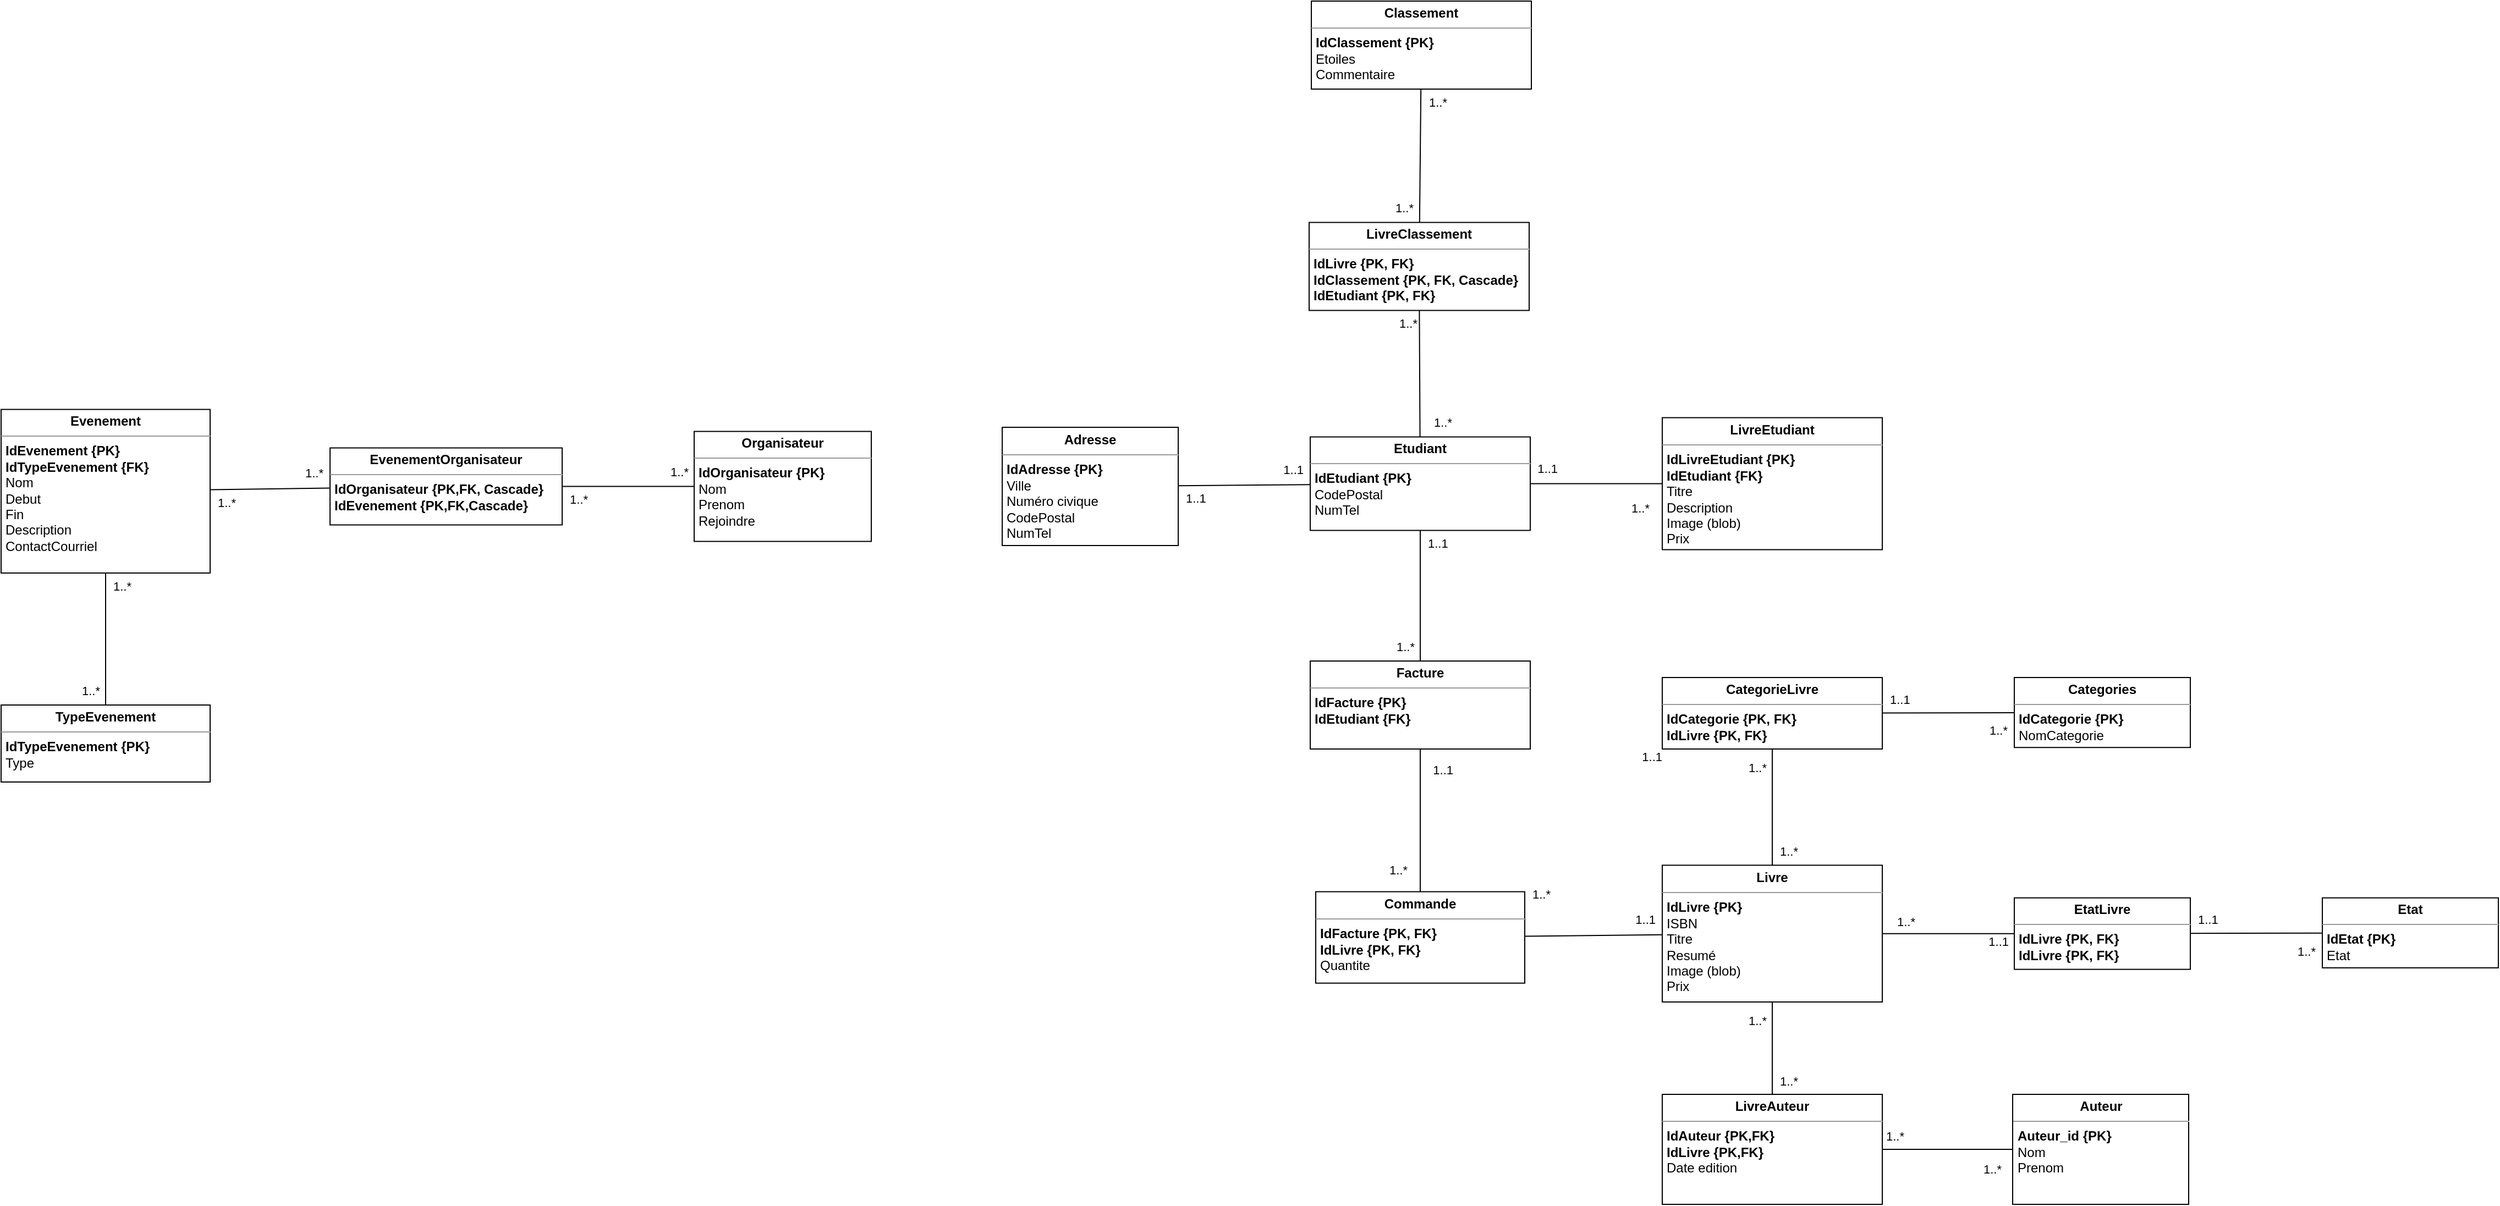 <mxfile version="20.2.3" type="device" pages="2"><diagram id="iwH2O_QTUh5a6SdmUGN0" name="brouillon"><mxGraphModel dx="5434" dy="2378" grid="1" gridSize="10" guides="1" tooltips="1" connect="1" arrows="1" fold="1" page="1" pageScale="1" pageWidth="850" pageHeight="1100" math="0" shadow="0"><root><mxCell id="0"/><mxCell id="1" parent="0"/><mxCell id="6iWTKdFkWMJCKiSLn3Lw-4" value="&lt;p style=&quot;margin: 0px ; margin-top: 4px ; text-align: center&quot;&gt;&lt;b&gt;Etudiant&lt;/b&gt;&lt;/p&gt;&lt;hr size=&quot;1&quot;&gt;&lt;p style=&quot;margin: 0px ; margin-left: 4px&quot;&gt;&lt;b&gt;IdEtudiant {PK}&lt;/b&gt;&lt;/p&gt;&lt;p style=&quot;margin: 0px ; margin-left: 4px&quot;&gt;CodePostal&lt;/p&gt;&lt;p style=&quot;margin: 0px ; margin-left: 4px&quot;&gt;NumTel&lt;/p&gt;" style="verticalAlign=top;align=left;overflow=fill;fontSize=12;fontFamily=Helvetica;html=1;" parent="1" vertex="1"><mxGeometry x="-2720" y="156.25" width="200" height="85" as="geometry"/></mxCell><mxCell id="6iWTKdFkWMJCKiSLn3Lw-7" value="" style="endArrow=none;html=1;rounded=0;endFill=0;" parent="1" source="B-C1AfkjSMXvcBNdBknn-12" target="6iWTKdFkWMJCKiSLn3Lw-4" edge="1"><mxGeometry relative="1" as="geometry"><mxPoint x="-2650" y="260" as="sourcePoint"/><mxPoint x="-2855" y="313.62" as="targetPoint"/></mxGeometry></mxCell><mxCell id="6iWTKdFkWMJCKiSLn3Lw-9" value="1..1" style="edgeLabel;resizable=0;html=1;align=left;verticalAlign=bottom;" parent="6iWTKdFkWMJCKiSLn3Lw-7" connectable="0" vertex="1"><mxGeometry x="-1" relative="1" as="geometry"><mxPoint x="5" y="20" as="offset"/></mxGeometry></mxCell><mxCell id="6iWTKdFkWMJCKiSLn3Lw-10" value="1..1" style="edgeLabel;resizable=0;html=1;align=right;verticalAlign=bottom;" parent="6iWTKdFkWMJCKiSLn3Lw-7" connectable="0" vertex="1"><mxGeometry x="1" relative="1" as="geometry"><mxPoint x="-5" y="-5" as="offset"/></mxGeometry></mxCell><mxCell id="6iWTKdFkWMJCKiSLn3Lw-11" value="&lt;p style=&quot;margin: 0px ; margin-top: 4px ; text-align: center&quot;&gt;&lt;b&gt;LivreClassement&lt;/b&gt;&lt;/p&gt;&lt;hr size=&quot;1&quot;&gt;&lt;p style=&quot;margin: 0px 0px 0px 4px;&quot;&gt;&lt;b&gt;IdLivre {PK, FK}&lt;/b&gt;&lt;/p&gt;&lt;p style=&quot;margin: 0px 0px 0px 4px;&quot;&gt;&lt;b&gt;IdClassement {PK, FK, Cascade}&lt;/b&gt;&lt;/p&gt;&lt;p style=&quot;margin: 0px 0px 0px 4px;&quot;&gt;&lt;b&gt;IdEtudiant {PK, FK}&lt;/b&gt;&lt;/p&gt;" style="verticalAlign=top;align=left;overflow=fill;fontSize=12;fontFamily=Helvetica;html=1;" parent="1" vertex="1"><mxGeometry x="-2721" y="-38.75" width="200" height="80" as="geometry"/></mxCell><mxCell id="6iWTKdFkWMJCKiSLn3Lw-12" value="" style="endArrow=none;html=1;rounded=0;endFill=0;" parent="1" source="6iWTKdFkWMJCKiSLn3Lw-11" target="6iWTKdFkWMJCKiSLn3Lw-4" edge="1"><mxGeometry relative="1" as="geometry"><mxPoint x="-2440" y="50" as="sourcePoint"/><mxPoint x="-2440" y="135.25" as="targetPoint"/></mxGeometry></mxCell><mxCell id="6iWTKdFkWMJCKiSLn3Lw-13" value="1..*" style="edgeLabel;resizable=0;html=1;align=left;verticalAlign=bottom;" parent="6iWTKdFkWMJCKiSLn3Lw-12" connectable="0" vertex="1"><mxGeometry x="-1" relative="1" as="geometry"><mxPoint x="-20" y="20" as="offset"/></mxGeometry></mxCell><mxCell id="6iWTKdFkWMJCKiSLn3Lw-14" value="1..*" style="edgeLabel;resizable=0;html=1;align=right;verticalAlign=bottom;" parent="6iWTKdFkWMJCKiSLn3Lw-12" connectable="0" vertex="1"><mxGeometry x="1" relative="1" as="geometry"><mxPoint x="30" y="-5" as="offset"/></mxGeometry></mxCell><mxCell id="6iWTKdFkWMJCKiSLn3Lw-16" value="&lt;p style=&quot;margin: 0px ; margin-top: 4px ; text-align: center&quot;&gt;&lt;b&gt;Classement&lt;/b&gt;&lt;/p&gt;&lt;hr size=&quot;1&quot;&gt;&lt;p style=&quot;margin: 0px 0px 0px 4px;&quot;&gt;&lt;b&gt;IdClassement {PK}&lt;/b&gt;&lt;/p&gt;&lt;p style=&quot;margin: 0px 0px 0px 4px;&quot;&gt;Etoiles&lt;/p&gt;&lt;p style=&quot;margin: 0px 0px 0px 4px;&quot;&gt;Commentaire&lt;/p&gt;" style="verticalAlign=top;align=left;overflow=fill;fontSize=12;fontFamily=Helvetica;html=1;" parent="1" vertex="1"><mxGeometry x="-2719" y="-240" width="200" height="80" as="geometry"/></mxCell><mxCell id="6iWTKdFkWMJCKiSLn3Lw-17" value="" style="endArrow=none;html=1;rounded=0;endFill=0;" parent="1" source="6iWTKdFkWMJCKiSLn3Lw-16" target="6iWTKdFkWMJCKiSLn3Lw-11" edge="1"><mxGeometry relative="1" as="geometry"><mxPoint x="-2025" y="190" as="sourcePoint"/><mxPoint x="-2025" y="275" as="targetPoint"/></mxGeometry></mxCell><mxCell id="6iWTKdFkWMJCKiSLn3Lw-18" value="1..*" style="edgeLabel;resizable=0;html=1;align=left;verticalAlign=bottom;" parent="6iWTKdFkWMJCKiSLn3Lw-17" connectable="0" vertex="1"><mxGeometry x="-1" relative="1" as="geometry"><mxPoint x="5" y="20" as="offset"/></mxGeometry></mxCell><mxCell id="6iWTKdFkWMJCKiSLn3Lw-19" value="1..*" style="edgeLabel;resizable=0;html=1;align=right;verticalAlign=bottom;" parent="6iWTKdFkWMJCKiSLn3Lw-17" connectable="0" vertex="1"><mxGeometry x="1" relative="1" as="geometry"><mxPoint x="-5" y="-5" as="offset"/></mxGeometry></mxCell><mxCell id="6iWTKdFkWMJCKiSLn3Lw-20" value="&lt;p style=&quot;margin: 0px ; margin-top: 4px ; text-align: center&quot;&gt;&lt;b&gt;LivreEtudiant&lt;/b&gt;&lt;/p&gt;&lt;hr size=&quot;1&quot;&gt;&lt;p style=&quot;margin: 0px 0px 0px 4px;&quot;&gt;&lt;b&gt;IdLivreEtudiant {PK}&lt;/b&gt;&lt;/p&gt;&lt;p style=&quot;margin: 0px 0px 0px 4px;&quot;&gt;&lt;b&gt;IdEtudiant {FK}&lt;/b&gt;&lt;/p&gt;&lt;p style=&quot;margin: 0px 0px 0px 4px;&quot;&gt;Titre&lt;/p&gt;&lt;p style=&quot;margin: 0px 0px 0px 4px;&quot;&gt;Description&lt;br&gt;Image (blob)&lt;/p&gt;&lt;p style=&quot;margin: 0px 0px 0px 4px;&quot;&gt;Prix&lt;/p&gt;" style="verticalAlign=top;align=left;overflow=fill;fontSize=12;fontFamily=Helvetica;html=1;" parent="1" vertex="1"><mxGeometry x="-2400" y="138.75" width="200" height="120" as="geometry"/></mxCell><mxCell id="6iWTKdFkWMJCKiSLn3Lw-21" value="" style="endArrow=none;html=1;rounded=0;endFill=0;" parent="1" source="6iWTKdFkWMJCKiSLn3Lw-20" target="6iWTKdFkWMJCKiSLn3Lw-4" edge="1"><mxGeometry relative="1" as="geometry"><mxPoint x="-2595" y="70" as="sourcePoint"/><mxPoint x="-2595" y="155" as="targetPoint"/></mxGeometry></mxCell><mxCell id="6iWTKdFkWMJCKiSLn3Lw-22" value="1..*" style="edgeLabel;resizable=0;html=1;align=left;verticalAlign=bottom;" parent="6iWTKdFkWMJCKiSLn3Lw-21" connectable="0" vertex="1"><mxGeometry x="-1" relative="1" as="geometry"><mxPoint x="-30" y="31" as="offset"/></mxGeometry></mxCell><mxCell id="6iWTKdFkWMJCKiSLn3Lw-23" value="1..1" style="edgeLabel;resizable=0;html=1;align=right;verticalAlign=bottom;" parent="6iWTKdFkWMJCKiSLn3Lw-21" connectable="0" vertex="1"><mxGeometry x="1" relative="1" as="geometry"><mxPoint x="25" y="-5" as="offset"/></mxGeometry></mxCell><mxCell id="6iWTKdFkWMJCKiSLn3Lw-24" value="&lt;p style=&quot;margin: 0px ; margin-top: 4px ; text-align: center&quot;&gt;&lt;b&gt;Facture&lt;/b&gt;&lt;/p&gt;&lt;hr size=&quot;1&quot;&gt;&lt;p style=&quot;margin: 0px ; margin-left: 4px&quot;&gt;&lt;b&gt;IdFacture {PK}&lt;/b&gt;&lt;/p&gt;&lt;p style=&quot;margin: 0px ; margin-left: 4px&quot;&gt;&lt;b&gt;IdEtudiant {FK}&lt;/b&gt;&lt;/p&gt;" style="verticalAlign=top;align=left;overflow=fill;fontSize=12;fontFamily=Helvetica;html=1;" parent="1" vertex="1"><mxGeometry x="-2720" y="360" width="200" height="80" as="geometry"/></mxCell><mxCell id="6iWTKdFkWMJCKiSLn3Lw-32" value="" style="endArrow=none;html=1;rounded=0;endFill=0;" parent="1" source="6iWTKdFkWMJCKiSLn3Lw-4" target="6iWTKdFkWMJCKiSLn3Lw-24" edge="1"><mxGeometry relative="1" as="geometry"><mxPoint x="-2605" y="410" as="sourcePoint"/><mxPoint x="-2335" y="435.25" as="targetPoint"/></mxGeometry></mxCell><mxCell id="6iWTKdFkWMJCKiSLn3Lw-33" value="1..1" style="edgeLabel;resizable=0;html=1;align=left;verticalAlign=bottom;" parent="6iWTKdFkWMJCKiSLn3Lw-32" connectable="0" vertex="1"><mxGeometry x="-1" relative="1" as="geometry"><mxPoint x="5" y="20" as="offset"/></mxGeometry></mxCell><mxCell id="6iWTKdFkWMJCKiSLn3Lw-34" value="1..*" style="edgeLabel;resizable=0;html=1;align=right;verticalAlign=bottom;" parent="6iWTKdFkWMJCKiSLn3Lw-32" connectable="0" vertex="1"><mxGeometry x="1" relative="1" as="geometry"><mxPoint x="-5" y="-5" as="offset"/></mxGeometry></mxCell><mxCell id="6iWTKdFkWMJCKiSLn3Lw-35" value="&lt;p style=&quot;margin: 0px ; margin-top: 4px ; text-align: center&quot;&gt;&lt;b&gt;Commande&lt;/b&gt;&lt;/p&gt;&lt;hr size=&quot;1&quot;&gt;&lt;p style=&quot;margin: 0px ; margin-left: 4px&quot;&gt;&lt;b style=&quot;background-color: initial;&quot;&gt;IdFacture {PK, FK}&lt;/b&gt;&lt;br&gt;&lt;/p&gt;&lt;p style=&quot;margin: 0px ; margin-left: 4px&quot;&gt;&lt;b&gt;IdLivre {PK, FK}&lt;/b&gt;&lt;/p&gt;&lt;p style=&quot;margin: 0px ; margin-left: 4px&quot;&gt;Quantite&lt;/p&gt;" style="verticalAlign=top;align=left;overflow=fill;fontSize=12;fontFamily=Helvetica;html=1;" parent="1" vertex="1"><mxGeometry x="-2715" y="569.75" width="190" height="83.12" as="geometry"/></mxCell><mxCell id="6iWTKdFkWMJCKiSLn3Lw-42" value="" style="endArrow=none;html=1;rounded=0;endFill=0;" parent="1" source="6iWTKdFkWMJCKiSLn3Lw-35" target="6iWTKdFkWMJCKiSLn3Lw-24" edge="1"><mxGeometry relative="1" as="geometry"><mxPoint x="-2170" y="360" as="sourcePoint"/><mxPoint x="-2050" y="200.766" as="targetPoint"/></mxGeometry></mxCell><mxCell id="6iWTKdFkWMJCKiSLn3Lw-43" value="1..*" style="edgeLabel;resizable=0;html=1;align=left;verticalAlign=bottom;" parent="6iWTKdFkWMJCKiSLn3Lw-42" connectable="0" vertex="1"><mxGeometry x="-1" relative="1" as="geometry"><mxPoint x="-30" y="-11" as="offset"/></mxGeometry></mxCell><mxCell id="6iWTKdFkWMJCKiSLn3Lw-44" value="1..1" style="edgeLabel;resizable=0;html=1;align=right;verticalAlign=bottom;" parent="6iWTKdFkWMJCKiSLn3Lw-42" connectable="0" vertex="1"><mxGeometry x="1" relative="1" as="geometry"><mxPoint x="30" y="28" as="offset"/></mxGeometry></mxCell><mxCell id="6iWTKdFkWMJCKiSLn3Lw-45" value="&lt;p style=&quot;margin: 0px ; margin-top: 4px ; text-align: center&quot;&gt;&lt;b&gt;Livre&lt;/b&gt;&lt;/p&gt;&lt;hr size=&quot;1&quot;&gt;&lt;p style=&quot;margin: 0px ; margin-left: 4px&quot;&gt;&lt;b&gt;IdLivre {PK}&lt;/b&gt;&lt;/p&gt;&lt;p style=&quot;margin: 0px ; margin-left: 4px&quot;&gt;ISBN&lt;/p&gt;&lt;p style=&quot;margin: 0px ; margin-left: 4px&quot;&gt;Titre&lt;/p&gt;&lt;p style=&quot;margin: 0px ; margin-left: 4px&quot;&gt;Resumé&lt;/p&gt;&lt;p style=&quot;margin: 0px ; margin-left: 4px&quot;&gt;Image (blob)&lt;/p&gt;&lt;p style=&quot;margin: 0px ; margin-left: 4px&quot;&gt;Prix&lt;/p&gt;" style="verticalAlign=top;align=left;overflow=fill;fontSize=12;fontFamily=Helvetica;html=1;" parent="1" vertex="1"><mxGeometry x="-2400" y="545.68" width="200" height="124.32" as="geometry"/></mxCell><mxCell id="6iWTKdFkWMJCKiSLn3Lw-49" value="" style="endArrow=none;html=1;rounded=0;endFill=0;" parent="1" source="6iWTKdFkWMJCKiSLn3Lw-35" target="6iWTKdFkWMJCKiSLn3Lw-45" edge="1"><mxGeometry relative="1" as="geometry"><mxPoint x="-2160" y="211.734" as="sourcePoint"/><mxPoint x="-2040" y="210.766" as="targetPoint"/></mxGeometry></mxCell><mxCell id="6iWTKdFkWMJCKiSLn3Lw-50" value="1..*" style="edgeLabel;resizable=0;html=1;align=left;verticalAlign=bottom;" parent="6iWTKdFkWMJCKiSLn3Lw-49" connectable="0" vertex="1"><mxGeometry x="-1" relative="1" as="geometry"><mxPoint x="5" y="-30" as="offset"/></mxGeometry></mxCell><mxCell id="6iWTKdFkWMJCKiSLn3Lw-51" value="1..1" style="edgeLabel;resizable=0;html=1;align=right;verticalAlign=bottom;" parent="6iWTKdFkWMJCKiSLn3Lw-49" connectable="0" vertex="1"><mxGeometry x="1" relative="1" as="geometry"><mxPoint x="-5" y="-5" as="offset"/></mxGeometry></mxCell><mxCell id="bp3G4d2SeZ4Gl690utGf-1" value="&lt;p style=&quot;margin: 0px ; margin-top: 4px ; text-align: center&quot;&gt;&lt;b&gt;EtatLivre&lt;/b&gt;&lt;/p&gt;&lt;hr size=&quot;1&quot;&gt;&lt;p style=&quot;margin: 0px 0px 0px 4px;&quot;&gt;&lt;b&gt;IdLivre {PK, FK}&lt;/b&gt;&lt;/p&gt;&lt;p style=&quot;margin: 0px 0px 0px 4px;&quot;&gt;&lt;b&gt;IdLivre {PK, FK}&lt;/b&gt;&lt;/p&gt;" style="verticalAlign=top;align=left;overflow=fill;fontSize=12;fontFamily=Helvetica;html=1;" parent="1" vertex="1"><mxGeometry x="-2080" y="575.34" width="160" height="65" as="geometry"/></mxCell><mxCell id="bp3G4d2SeZ4Gl690utGf-3" value="" style="endArrow=none;html=1;rounded=0;endFill=0;" parent="1" source="bp3G4d2SeZ4Gl690utGf-1" target="6iWTKdFkWMJCKiSLn3Lw-45" edge="1"><mxGeometry relative="1" as="geometry"><mxPoint x="-2730" y="610.251" as="sourcePoint"/><mxPoint x="-2380" y="610.254" as="targetPoint"/></mxGeometry></mxCell><mxCell id="bp3G4d2SeZ4Gl690utGf-5" value="1..*" style="edgeLabel;resizable=0;html=1;align=right;verticalAlign=bottom;" parent="bp3G4d2SeZ4Gl690utGf-3" connectable="0" vertex="1"><mxGeometry x="1" relative="1" as="geometry"><mxPoint x="30" y="-2" as="offset"/></mxGeometry></mxCell><mxCell id="bp3G4d2SeZ4Gl690utGf-10" value="1..1" style="edgeLabel;resizable=0;html=1;align=right;verticalAlign=bottom;" parent="1" connectable="0" vertex="1"><mxGeometry x="-2085" y="623.619" as="geometry"/></mxCell><mxCell id="bp3G4d2SeZ4Gl690utGf-11" value="&lt;p style=&quot;margin: 0px ; margin-top: 4px ; text-align: center&quot;&gt;&lt;b&gt;Etat&lt;/b&gt;&lt;/p&gt;&lt;hr size=&quot;1&quot;&gt;&lt;p style=&quot;margin: 0px ; margin-left: 4px&quot;&gt;&lt;b&gt;IdEtat {PK}&lt;/b&gt;&lt;/p&gt;&lt;p style=&quot;margin: 0px ; margin-left: 4px&quot;&gt;Etat&lt;/p&gt;" style="verticalAlign=top;align=left;overflow=fill;fontSize=12;fontFamily=Helvetica;html=1;" parent="1" vertex="1"><mxGeometry x="-1800" y="575.34" width="160" height="63.62" as="geometry"/></mxCell><mxCell id="bp3G4d2SeZ4Gl690utGf-12" value="" style="endArrow=none;html=1;rounded=0;endFill=0;" parent="1" source="bp3G4d2SeZ4Gl690utGf-1" target="bp3G4d2SeZ4Gl690utGf-11" edge="1"><mxGeometry relative="1" as="geometry"><mxPoint x="-2142" y="459.37" as="sourcePoint"/><mxPoint x="-1792" y="457.75" as="targetPoint"/></mxGeometry></mxCell><mxCell id="bp3G4d2SeZ4Gl690utGf-13" value="1..1" style="edgeLabel;resizable=0;html=1;align=left;verticalAlign=bottom;" parent="bp3G4d2SeZ4Gl690utGf-12" connectable="0" vertex="1"><mxGeometry x="-1" relative="1" as="geometry"><mxPoint x="5" y="-4" as="offset"/></mxGeometry></mxCell><mxCell id="bp3G4d2SeZ4Gl690utGf-14" value="1..*" style="edgeLabel;resizable=0;html=1;align=right;verticalAlign=bottom;" parent="bp3G4d2SeZ4Gl690utGf-12" connectable="0" vertex="1"><mxGeometry x="1" relative="1" as="geometry"><mxPoint x="-5" y="25" as="offset"/></mxGeometry></mxCell><mxCell id="a3ctnLMs7cu2yBnendaE-1" value="&lt;p style=&quot;margin: 0px ; margin-top: 4px ; text-align: center&quot;&gt;&lt;b&gt;Auteur&lt;/b&gt;&lt;/p&gt;&lt;hr size=&quot;1&quot;&gt;&lt;p style=&quot;margin: 0px ; margin-left: 4px&quot;&gt;&lt;b&gt;Auteur_id&lt;/b&gt;&lt;b style=&quot;background-color: initial;&quot;&gt;&amp;nbsp;{PK}&lt;/b&gt;&lt;/p&gt;&lt;p style=&quot;margin: 0px ; margin-left: 4px&quot;&gt;Nom&lt;/p&gt;&lt;p style=&quot;margin: 0px ; margin-left: 4px&quot;&gt;Prenom&lt;/p&gt;&lt;b&gt;&lt;br&gt;&lt;/b&gt;" style="verticalAlign=top;align=left;overflow=fill;fontSize=12;fontFamily=Helvetica;html=1;" parent="1" vertex="1"><mxGeometry x="-2081.5" y="754" width="160" height="100" as="geometry"/></mxCell><mxCell id="a3ctnLMs7cu2yBnendaE-2" style="edgeStyle=orthogonalEdgeStyle;rounded=0;orthogonalLoop=1;jettySize=auto;html=1;endArrow=none;endFill=0;" parent="1" source="a3ctnLMs7cu2yBnendaE-3" target="a3ctnLMs7cu2yBnendaE-1" edge="1"><mxGeometry relative="1" as="geometry"/></mxCell><mxCell id="a3ctnLMs7cu2yBnendaE-3" value="&lt;p style=&quot;margin: 0px ; margin-top: 4px ; text-align: center&quot;&gt;&lt;b&gt;LivreAuteur&lt;/b&gt;&lt;/p&gt;&lt;hr size=&quot;1&quot;&gt;&lt;p style=&quot;margin: 0px ; margin-left: 4px&quot;&gt;&lt;b&gt;IdAuteur&lt;/b&gt;&lt;b style=&quot;background-color: initial;&quot;&gt;&amp;nbsp;{PK,FK}&lt;/b&gt;&lt;/p&gt;&lt;p style=&quot;margin: 0px ; margin-left: 4px&quot;&gt;&lt;b&gt;IdLivre {PK,FK}&lt;/b&gt;&lt;/p&gt;&lt;p style=&quot;margin: 0px ; margin-left: 4px&quot;&gt;&lt;span style=&quot;background-color: initial;&quot;&gt;Date edition&lt;/span&gt;&lt;/p&gt;&lt;b&gt;&lt;br&gt;&lt;/b&gt;" style="verticalAlign=top;align=left;overflow=fill;fontSize=12;fontFamily=Helvetica;html=1;" parent="1" vertex="1"><mxGeometry x="-2400" y="754" width="200" height="100" as="geometry"/></mxCell><mxCell id="a3ctnLMs7cu2yBnendaE-5" value="" style="endArrow=none;html=1;rounded=0;endFill=0;" parent="1" source="a3ctnLMs7cu2yBnendaE-3" target="6iWTKdFkWMJCKiSLn3Lw-45" edge="1"><mxGeometry relative="1" as="geometry"><mxPoint x="-2190" y="263.648" as="sourcePoint"/><mxPoint x="-2080" y="264.977" as="targetPoint"/></mxGeometry></mxCell><mxCell id="a3ctnLMs7cu2yBnendaE-6" value="1..*" style="edgeLabel;resizable=0;html=1;align=left;verticalAlign=bottom;" parent="a3ctnLMs7cu2yBnendaE-5" connectable="0" vertex="1"><mxGeometry x="-1" relative="1" as="geometry"><mxPoint x="5" y="-4" as="offset"/></mxGeometry></mxCell><mxCell id="a3ctnLMs7cu2yBnendaE-7" value="1..*" style="edgeLabel;resizable=0;html=1;align=right;verticalAlign=bottom;" parent="a3ctnLMs7cu2yBnendaE-5" connectable="0" vertex="1"><mxGeometry x="1" relative="1" as="geometry"><mxPoint x="-5" y="25" as="offset"/></mxGeometry></mxCell><mxCell id="a3ctnLMs7cu2yBnendaE-10" value="&lt;p style=&quot;margin: 0px ; margin-top: 4px ; text-align: center&quot;&gt;&lt;b&gt;Evenement&lt;/b&gt;&lt;/p&gt;&lt;hr size=&quot;1&quot;&gt;&lt;p style=&quot;margin: 0px ; margin-left: 4px&quot;&gt;&lt;b&gt;IdEvenement {PK}&lt;/b&gt;&lt;/p&gt;&lt;p style=&quot;margin: 0px ; margin-left: 4px&quot;&gt;&lt;span style=&quot;background-color: initial;&quot;&gt;&lt;b&gt;IdTypeEvenement {FK}&lt;/b&gt;&lt;/span&gt;&lt;/p&gt;&lt;p style=&quot;margin: 0px ; margin-left: 4px&quot;&gt;&lt;span style=&quot;background-color: initial;&quot;&gt;Nom&lt;/span&gt;&lt;/p&gt;&lt;p style=&quot;margin: 0px ; margin-left: 4px&quot;&gt;&lt;span style=&quot;background-color: initial;&quot;&gt;Debut&amp;nbsp;&lt;/span&gt;&lt;/p&gt;&lt;p style=&quot;margin: 0px ; margin-left: 4px&quot;&gt;&lt;span style=&quot;background-color: initial;&quot;&gt;Fin&lt;/span&gt;&lt;/p&gt;&lt;p style=&quot;margin: 0px ; margin-left: 4px&quot;&gt;&lt;span style=&quot;background-color: initial;&quot;&gt;Description&lt;/span&gt;&lt;/p&gt;&lt;p style=&quot;margin: 0px ; margin-left: 4px&quot;&gt;&lt;span style=&quot;background-color: initial;&quot;&gt;ContactCourriel&lt;/span&gt;&lt;/p&gt;" style="verticalAlign=top;align=left;overflow=fill;fontSize=12;fontFamily=Helvetica;html=1;" parent="1" vertex="1"><mxGeometry x="-3910" y="131.25" width="190" height="148.75" as="geometry"/></mxCell><mxCell id="a3ctnLMs7cu2yBnendaE-11" value="&lt;p style=&quot;margin: 0px ; margin-top: 4px ; text-align: center&quot;&gt;&lt;b&gt;TypeEvenement&lt;/b&gt;&lt;/p&gt;&lt;hr size=&quot;1&quot;&gt;&lt;p style=&quot;margin: 0px ; margin-left: 4px&quot;&gt;&lt;b&gt;IdTypeEvenement {PK}&lt;/b&gt;&lt;/p&gt;&lt;p style=&quot;margin: 0px 0px 0px 4px;&quot;&gt;Type&lt;/p&gt;" style="verticalAlign=top;align=left;overflow=fill;fontSize=12;fontFamily=Helvetica;html=1;" parent="1" vertex="1"><mxGeometry x="-3910" y="400" width="190" height="70" as="geometry"/></mxCell><mxCell id="a3ctnLMs7cu2yBnendaE-12" value="&lt;p style=&quot;margin: 0px ; margin-top: 4px ; text-align: center&quot;&gt;&lt;b&gt;Organisateur&lt;/b&gt;&lt;/p&gt;&lt;hr size=&quot;1&quot;&gt;&lt;p style=&quot;margin: 0px ; margin-left: 4px&quot;&gt;&lt;b&gt;IdOrganisateur {PK}&lt;/b&gt;&lt;/p&gt;&lt;p style=&quot;margin: 0px 0px 0px 4px;&quot;&gt;Nom&lt;/p&gt;&lt;p style=&quot;margin: 0px 0px 0px 4px;&quot;&gt;Prenom&lt;/p&gt;&lt;p style=&quot;margin: 0px 0px 0px 4px;&quot;&gt;Rejoindre&lt;/p&gt;" style="verticalAlign=top;align=left;overflow=fill;fontSize=12;fontFamily=Helvetica;html=1;" parent="1" vertex="1"><mxGeometry x="-3280" y="151.25" width="161" height="100" as="geometry"/></mxCell><mxCell id="a3ctnLMs7cu2yBnendaE-14" value="&lt;p style=&quot;margin: 0px ; margin-top: 4px ; text-align: center&quot;&gt;&lt;b&gt;EvenementOrganisateur&lt;/b&gt;&lt;/p&gt;&lt;hr size=&quot;1&quot;&gt;&lt;p style=&quot;margin: 0px ; margin-left: 4px&quot;&gt;&lt;b&gt;IdOrganisateur {PK,FK, Cascade}&lt;/b&gt;&lt;/p&gt;&lt;div&gt;&lt;p style=&quot;margin: 0px 0px 0px 4px&quot;&gt;&lt;b&gt;IdEvenement {PK,FK,&lt;/b&gt;&lt;b style=&quot;background-color: initial;&quot;&gt;Cascade&lt;/b&gt;&lt;b style=&quot;background-color: initial;&quot;&gt;}&lt;/b&gt;&lt;/p&gt;&lt;/div&gt;" style="verticalAlign=top;align=left;overflow=fill;fontSize=12;fontFamily=Helvetica;html=1;" parent="1" vertex="1"><mxGeometry x="-3611" y="166.25" width="211" height="70" as="geometry"/></mxCell><mxCell id="a3ctnLMs7cu2yBnendaE-15" value="" style="endArrow=none;html=1;rounded=0;endFill=0;" parent="1" source="a3ctnLMs7cu2yBnendaE-14" target="a3ctnLMs7cu2yBnendaE-12" edge="1"><mxGeometry relative="1" as="geometry"><mxPoint x="-3430" y="93.53" as="sourcePoint"/><mxPoint x="-3330" y="93.53" as="targetPoint"/></mxGeometry></mxCell><mxCell id="a3ctnLMs7cu2yBnendaE-16" value="1..*" style="edgeLabel;resizable=0;html=1;align=left;verticalAlign=bottom;" parent="a3ctnLMs7cu2yBnendaE-15" connectable="0" vertex="1"><mxGeometry x="-1" relative="1" as="geometry"><mxPoint x="5" y="20" as="offset"/></mxGeometry></mxCell><mxCell id="a3ctnLMs7cu2yBnendaE-17" value="1..*" style="edgeLabel;resizable=0;html=1;align=right;verticalAlign=bottom;" parent="a3ctnLMs7cu2yBnendaE-15" connectable="0" vertex="1"><mxGeometry x="1" relative="1" as="geometry"><mxPoint x="-5" y="-5" as="offset"/></mxGeometry></mxCell><mxCell id="a3ctnLMs7cu2yBnendaE-18" value="" style="endArrow=none;html=1;rounded=0;endFill=0;" parent="1" source="a3ctnLMs7cu2yBnendaE-10" target="a3ctnLMs7cu2yBnendaE-14" edge="1"><mxGeometry relative="1" as="geometry"><mxPoint x="-3390" y="196.25" as="sourcePoint"/><mxPoint x="-3299" y="196.25" as="targetPoint"/></mxGeometry></mxCell><mxCell id="a3ctnLMs7cu2yBnendaE-19" value="1..*" style="edgeLabel;resizable=0;html=1;align=left;verticalAlign=bottom;" parent="a3ctnLMs7cu2yBnendaE-18" connectable="0" vertex="1"><mxGeometry x="-1" relative="1" as="geometry"><mxPoint x="5" y="20" as="offset"/></mxGeometry></mxCell><mxCell id="a3ctnLMs7cu2yBnendaE-20" value="1..*" style="edgeLabel;resizable=0;html=1;align=right;verticalAlign=bottom;" parent="a3ctnLMs7cu2yBnendaE-18" connectable="0" vertex="1"><mxGeometry x="1" relative="1" as="geometry"><mxPoint x="-5" y="-5" as="offset"/></mxGeometry></mxCell><mxCell id="a3ctnLMs7cu2yBnendaE-21" value="" style="endArrow=none;html=1;rounded=0;endFill=0;" parent="1" source="a3ctnLMs7cu2yBnendaE-10" target="a3ctnLMs7cu2yBnendaE-11" edge="1"><mxGeometry relative="1" as="geometry"><mxPoint x="-3380" y="206.25" as="sourcePoint"/><mxPoint x="-3289" y="206.25" as="targetPoint"/></mxGeometry></mxCell><mxCell id="a3ctnLMs7cu2yBnendaE-22" value="1..*" style="edgeLabel;resizable=0;html=1;align=left;verticalAlign=bottom;" parent="a3ctnLMs7cu2yBnendaE-21" connectable="0" vertex="1"><mxGeometry x="-1" relative="1" as="geometry"><mxPoint x="5" y="20" as="offset"/></mxGeometry></mxCell><mxCell id="a3ctnLMs7cu2yBnendaE-23" value="1..*" style="edgeLabel;resizable=0;html=1;align=right;verticalAlign=bottom;" parent="a3ctnLMs7cu2yBnendaE-21" connectable="0" vertex="1"><mxGeometry x="1" relative="1" as="geometry"><mxPoint x="-5" y="-5" as="offset"/></mxGeometry></mxCell><mxCell id="B-C1AfkjSMXvcBNdBknn-1" value="1..*" style="edgeLabel;resizable=0;html=1;align=left;verticalAlign=bottom;" parent="1" connectable="0" vertex="1"><mxGeometry x="-2110" y="830" as="geometry"/></mxCell><mxCell id="B-C1AfkjSMXvcBNdBknn-2" value="1..*" style="edgeLabel;resizable=0;html=1;align=right;verticalAlign=bottom;" parent="1" connectable="0" vertex="1"><mxGeometry x="-2180" y="800.003" as="geometry"/></mxCell><mxCell id="B-C1AfkjSMXvcBNdBknn-3" value="&lt;p style=&quot;margin: 0px ; margin-top: 4px ; text-align: center&quot;&gt;&lt;b&gt;CategorieLivre&lt;/b&gt;&lt;/p&gt;&lt;hr size=&quot;1&quot;&gt;&lt;p style=&quot;margin: 0px 0px 0px 4px;&quot;&gt;&lt;b&gt;IdCategorie {PK, FK}&lt;/b&gt;&lt;/p&gt;&lt;p style=&quot;margin: 0px 0px 0px 4px;&quot;&gt;&lt;b&gt;IdLivre {PK, FK}&lt;/b&gt;&lt;/p&gt;" style="verticalAlign=top;align=left;overflow=fill;fontSize=12;fontFamily=Helvetica;html=1;" parent="1" vertex="1"><mxGeometry x="-2400" y="375" width="200" height="65" as="geometry"/></mxCell><mxCell id="B-C1AfkjSMXvcBNdBknn-4" value="1..1" style="edgeLabel;resizable=0;html=1;align=right;verticalAlign=bottom;" parent="1" connectable="0" vertex="1"><mxGeometry x="-2400" y="455.869" as="geometry"/></mxCell><mxCell id="B-C1AfkjSMXvcBNdBknn-5" value="&lt;p style=&quot;margin: 0px ; margin-top: 4px ; text-align: center&quot;&gt;&lt;b&gt;Categories&lt;/b&gt;&lt;/p&gt;&lt;hr size=&quot;1&quot;&gt;&lt;p style=&quot;margin: 0px ; margin-left: 4px&quot;&gt;&lt;b&gt;IdCategorie {PK}&lt;/b&gt;&lt;/p&gt;&lt;p style=&quot;margin: 0px ; margin-left: 4px&quot;&gt;NomCategorie&lt;/p&gt;" style="verticalAlign=top;align=left;overflow=fill;fontSize=12;fontFamily=Helvetica;html=1;" parent="1" vertex="1"><mxGeometry x="-2080" y="375" width="160" height="63.62" as="geometry"/></mxCell><mxCell id="B-C1AfkjSMXvcBNdBknn-6" value="" style="endArrow=none;html=1;rounded=0;endFill=0;" parent="1" source="B-C1AfkjSMXvcBNdBknn-3" target="B-C1AfkjSMXvcBNdBknn-5" edge="1"><mxGeometry relative="1" as="geometry"><mxPoint x="-2457" y="291.62" as="sourcePoint"/><mxPoint x="-2107" y="290.0" as="targetPoint"/></mxGeometry></mxCell><mxCell id="B-C1AfkjSMXvcBNdBknn-7" value="1..1" style="edgeLabel;resizable=0;html=1;align=left;verticalAlign=bottom;" parent="B-C1AfkjSMXvcBNdBknn-6" connectable="0" vertex="1"><mxGeometry x="-1" relative="1" as="geometry"><mxPoint x="5" y="-4" as="offset"/></mxGeometry></mxCell><mxCell id="B-C1AfkjSMXvcBNdBknn-8" value="1..*" style="edgeLabel;resizable=0;html=1;align=right;verticalAlign=bottom;" parent="B-C1AfkjSMXvcBNdBknn-6" connectable="0" vertex="1"><mxGeometry x="1" relative="1" as="geometry"><mxPoint x="-5" y="25" as="offset"/></mxGeometry></mxCell><mxCell id="B-C1AfkjSMXvcBNdBknn-9" value="" style="endArrow=none;html=1;rounded=0;endFill=0;" parent="1" source="6iWTKdFkWMJCKiSLn3Lw-45" target="B-C1AfkjSMXvcBNdBknn-3" edge="1"><mxGeometry relative="1" as="geometry"><mxPoint x="-2187" y="442.5" as="sourcePoint"/><mxPoint x="-2075" y="442.5" as="targetPoint"/></mxGeometry></mxCell><mxCell id="B-C1AfkjSMXvcBNdBknn-10" value="1..*" style="edgeLabel;resizable=0;html=1;align=left;verticalAlign=bottom;" parent="B-C1AfkjSMXvcBNdBknn-9" connectable="0" vertex="1"><mxGeometry x="-1" relative="1" as="geometry"><mxPoint x="5" y="-4" as="offset"/></mxGeometry></mxCell><mxCell id="B-C1AfkjSMXvcBNdBknn-11" value="1..*" style="edgeLabel;resizable=0;html=1;align=right;verticalAlign=bottom;" parent="B-C1AfkjSMXvcBNdBknn-9" connectable="0" vertex="1"><mxGeometry x="1" relative="1" as="geometry"><mxPoint x="-5" y="25" as="offset"/></mxGeometry></mxCell><mxCell id="B-C1AfkjSMXvcBNdBknn-12" value="&lt;p style=&quot;margin: 0px ; margin-top: 4px ; text-align: center&quot;&gt;&lt;b&gt;Adresse&lt;/b&gt;&lt;/p&gt;&lt;hr size=&quot;1&quot;&gt;&lt;p style=&quot;margin: 0px ; margin-left: 4px&quot;&gt;&lt;b&gt;IdAdresse {PK}&lt;/b&gt;&lt;/p&gt;&lt;p style=&quot;margin: 0px ; margin-left: 4px&quot;&gt;Ville&lt;/p&gt;&lt;p style=&quot;margin: 0px ; margin-left: 4px&quot;&gt;Numéro civique&lt;/p&gt;&lt;p style=&quot;margin: 0px ; margin-left: 4px&quot;&gt;CodePostal&lt;/p&gt;&lt;p style=&quot;margin: 0px ; margin-left: 4px&quot;&gt;NumTel&lt;/p&gt;" style="verticalAlign=top;align=left;overflow=fill;fontSize=12;fontFamily=Helvetica;html=1;" parent="1" vertex="1"><mxGeometry x="-3000" y="147.5" width="160" height="107.5" as="geometry"/></mxCell></root></mxGraphModel></diagram><diagram id="sz6BI1PKqK5BcaG34jM2" name="propre"><mxGraphModel dx="4743" dy="-567" grid="1" gridSize="10" guides="1" tooltips="1" connect="1" arrows="1" fold="1" page="1" pageScale="1" pageWidth="850" pageHeight="1100" math="0" shadow="0"><root><mxCell id="0"/><mxCell id="1" parent="0"/><mxCell id="LXtDwll-9iTYXB6XztUb-1" value="&lt;p style=&quot;margin: 0px ; margin-top: 4px ; text-align: center&quot;&gt;&lt;b&gt;Classement&lt;/b&gt;&lt;/p&gt;&lt;hr size=&quot;1&quot;&gt;&lt;p style=&quot;margin: 0px 0px 0px 4px;&quot;&gt;&lt;b&gt;IdClassement {PK}&lt;/b&gt;&lt;/p&gt;&lt;p style=&quot;margin: 0px 0px 0px 4px;&quot;&gt;Etoiles&lt;/p&gt;&lt;p style=&quot;margin: 0px 0px 0px 4px;&quot;&gt;Commentaire&lt;/p&gt;" style="verticalAlign=top;align=left;overflow=fill;fontSize=12;fontFamily=Helvetica;html=1;" vertex="1" parent="1"><mxGeometry x="-3825" y="1250" width="200" height="80" as="geometry"/></mxCell></root></mxGraphModel></diagram></mxfile>
